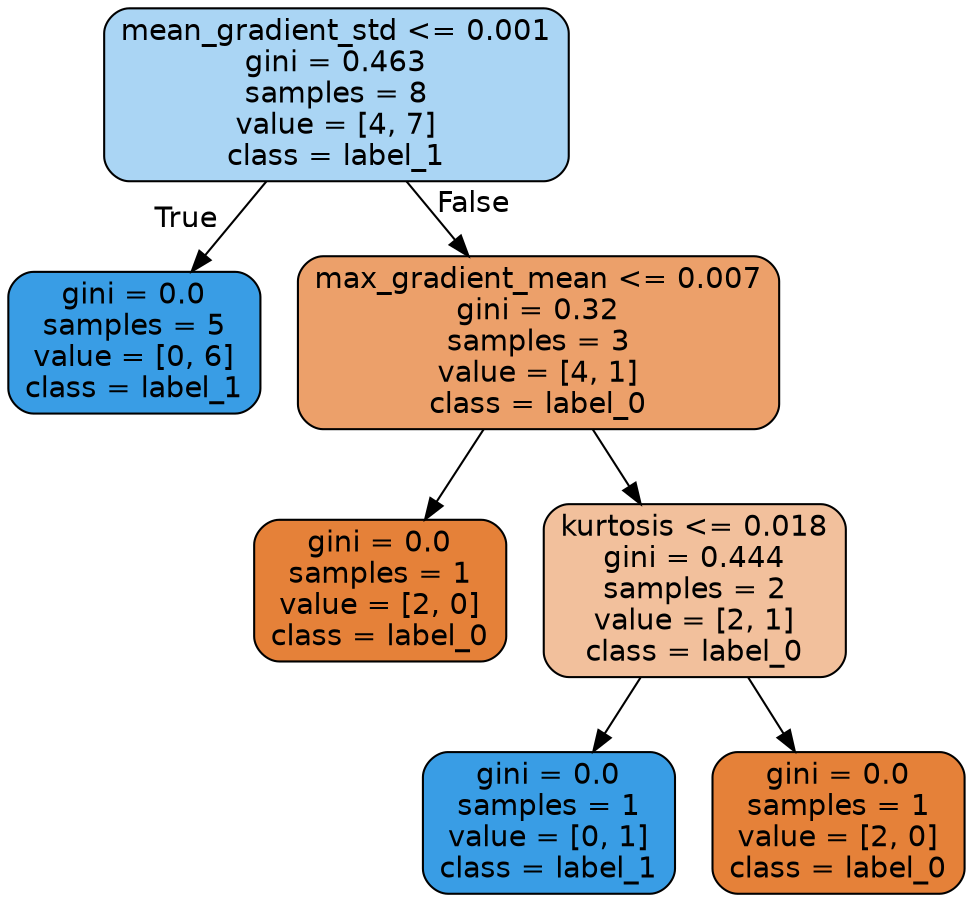 digraph Tree {
node [shape=box, style="filled, rounded", color="black", fontname="helvetica"] ;
edge [fontname="helvetica"] ;
0 [label="mean_gradient_std <= 0.001\ngini = 0.463\nsamples = 8\nvalue = [4, 7]\nclass = label_1", fillcolor="#aad5f4"] ;
1 [label="gini = 0.0\nsamples = 5\nvalue = [0, 6]\nclass = label_1", fillcolor="#399de5"] ;
0 -> 1 [labeldistance=2.5, labelangle=45, headlabel="True"] ;
2 [label="max_gradient_mean <= 0.007\ngini = 0.32\nsamples = 3\nvalue = [4, 1]\nclass = label_0", fillcolor="#eca06a"] ;
0 -> 2 [labeldistance=2.5, labelangle=-45, headlabel="False"] ;
3 [label="gini = 0.0\nsamples = 1\nvalue = [2, 0]\nclass = label_0", fillcolor="#e58139"] ;
2 -> 3 ;
4 [label="kurtosis <= 0.018\ngini = 0.444\nsamples = 2\nvalue = [2, 1]\nclass = label_0", fillcolor="#f2c09c"] ;
2 -> 4 ;
5 [label="gini = 0.0\nsamples = 1\nvalue = [0, 1]\nclass = label_1", fillcolor="#399de5"] ;
4 -> 5 ;
6 [label="gini = 0.0\nsamples = 1\nvalue = [2, 0]\nclass = label_0", fillcolor="#e58139"] ;
4 -> 6 ;
}